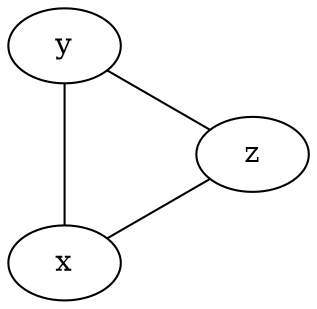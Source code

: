 graph {
graph [layout=circo]
x [style="filled", fillcolor=white]
y [style="filled", fillcolor=white]
z [style="filled", fillcolor=white]
x -- z
x -- y
y -- z
}